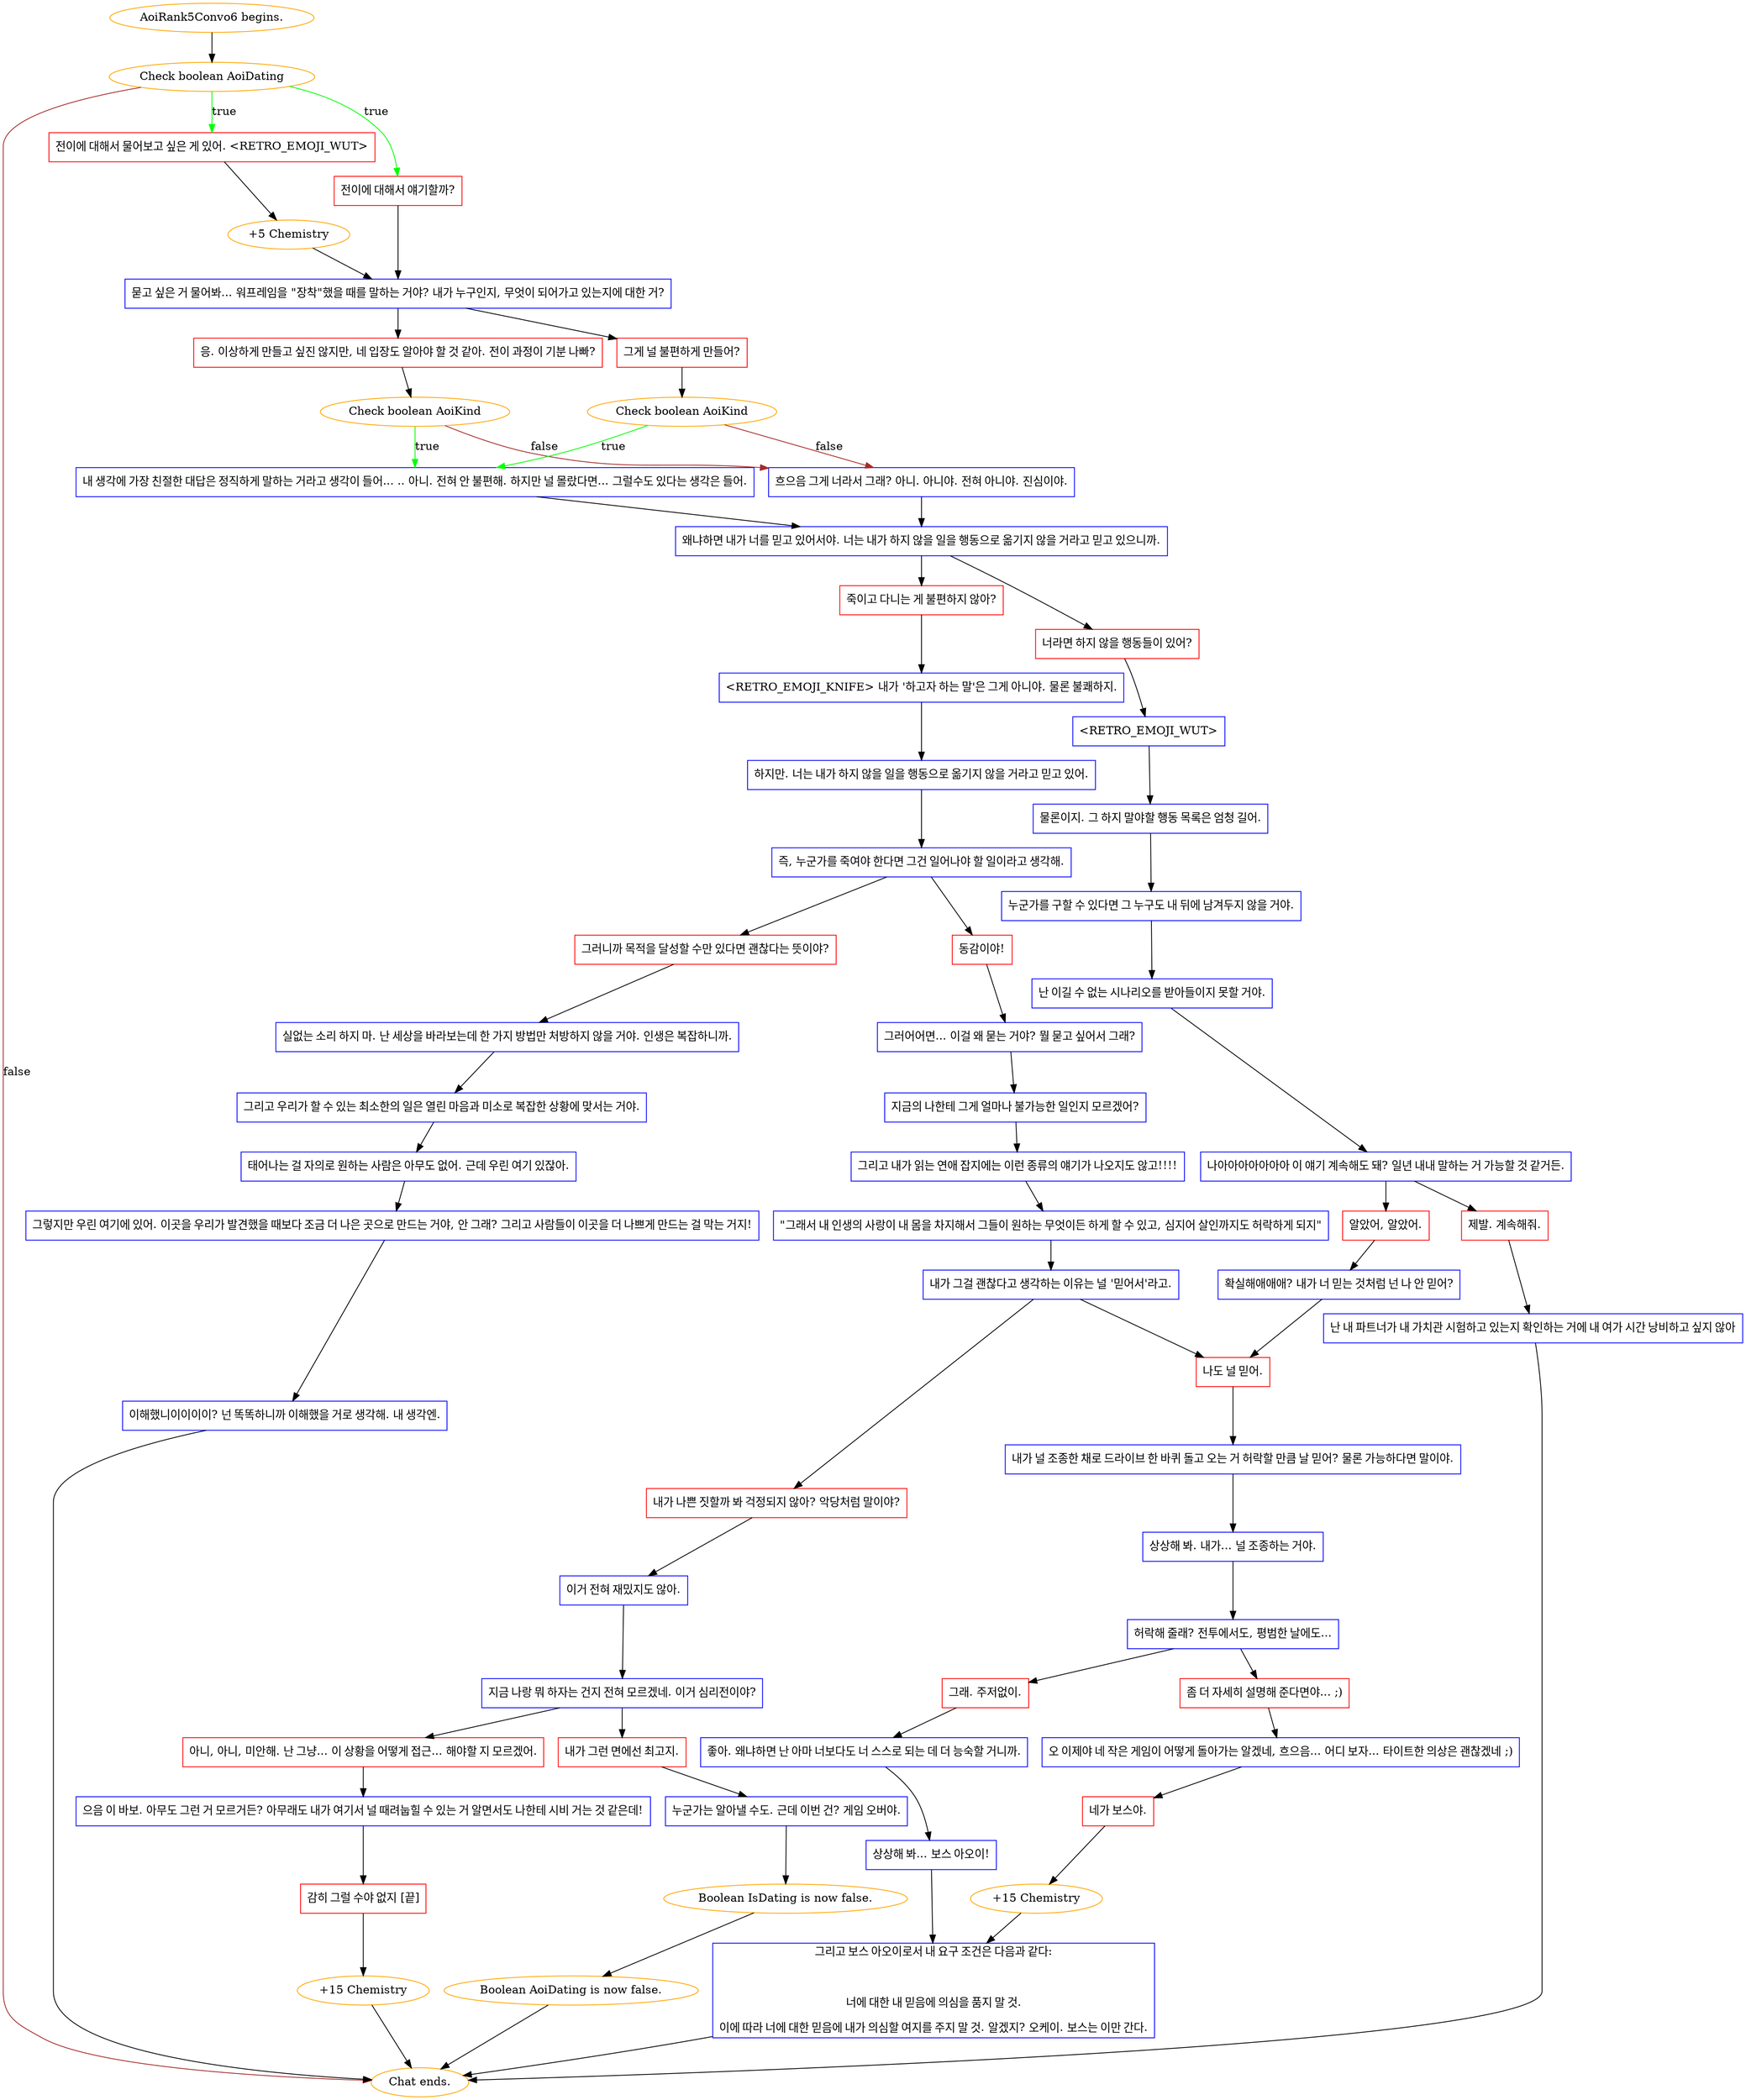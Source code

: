 digraph {
	"AoiRank5Convo6 begins." [color=orange];
		"AoiRank5Convo6 begins." -> j1576330456;
	j1576330456 [label="Check boolean AoiDating",color=orange];
		j1576330456 -> j349350859 [label=true,color=green];
		j1576330456 -> j1950276415 [label=true,color=green];
		j1576330456 -> "Chat ends." [label=false,color=brown];
	j349350859 [label="전이에 대해서 물어보고 싶은 게 있어. <RETRO_EMOJI_WUT>",shape=box,color=red];
		j349350859 -> j1793059884;
	j1950276415 [label="전이에 대해서 얘기할까?",shape=box,color=red];
		j1950276415 -> j2373331046;
	"Chat ends." [color=orange];
	j1793059884 [label="+5 Chemistry",color=orange];
		j1793059884 -> j2373331046;
	j2373331046 [label="묻고 싶은 거 물어봐... 워프레임을 \"장착\"했을 때를 말하는 거야? 내가 누구인지, 무엇이 되어가고 있는지에 대한 거?",shape=box,color=blue];
		j2373331046 -> j921850177;
		j2373331046 -> j2891795925;
	j921850177 [label="응. 이상하게 만들고 싶진 않지만, 네 입장도 알아야 할 것 같아. 전이 과정이 기분 나빠?",shape=box,color=red];
		j921850177 -> j171151490;
	j2891795925 [label="그게 널 불편하게 만들어?",shape=box,color=red];
		j2891795925 -> j876495451;
	j171151490 [label="Check boolean AoiKind",color=orange];
		j171151490 -> j698072438 [label=true,color=green];
		j171151490 -> j2679218860 [label=false,color=brown];
	j876495451 [label="Check boolean AoiKind",color=orange];
		j876495451 -> j698072438 [label=true,color=green];
		j876495451 -> j2679218860 [label=false,color=brown];
	j698072438 [label="내 생각에 가장 친절한 대답은 정직하게 말하는 거라고 생각이 들어... .. 아니. 전혀 안 불편해. 하지만 널 몰랐다면... 그럴수도 있다는 생각은 들어.",shape=box,color=blue];
		j698072438 -> j3752401797;
	j2679218860 [label="흐으음 그게 너라서 그래? 아니. 아니야. 전혀 아니야. 진심이야.",shape=box,color=blue];
		j2679218860 -> j3752401797;
	j3752401797 [label="왜냐하면 내가 너를 믿고 있어서야. 너는 내가 하지 않을 일을 행동으로 옮기지 않을 거라고 믿고 있으니까.",shape=box,color=blue];
		j3752401797 -> j401837424;
		j3752401797 -> j97019786;
	j401837424 [label="너라면 하지 않을 행동들이 있어?",shape=box,color=red];
		j401837424 -> j2532908197;
	j97019786 [label="죽이고 다니는 게 불편하지 않아?",shape=box,color=red];
		j97019786 -> j1615068493;
	j2532908197 [label="<RETRO_EMOJI_WUT>",shape=box,color=blue];
		j2532908197 -> j2919968945;
	j1615068493 [label="<RETRO_EMOJI_KNIFE> 내가 '하고자 하는 말'은 그게 아니야. 물론 불쾌하지.",shape=box,color=blue];
		j1615068493 -> j2268285930;
	j2919968945 [label="물론이지. 그 하지 말야할 행동 목록은 엄청 길어.",shape=box,color=blue];
		j2919968945 -> j543230159;
	j2268285930 [label="하지만. 너는 내가 하지 않을 일을 행동으로 옮기지 않을 거라고 믿고 있어.",shape=box,color=blue];
		j2268285930 -> j324458403;
	j543230159 [label="누군가를 구할 수 있다면 그 누구도 내 뒤에 남겨두지 않을 거야.",shape=box,color=blue];
		j543230159 -> j1575038594;
	j324458403 [label="즉, 누군가를 죽여야 한다면 그건 일어나야 할 일이라고 생각해.",shape=box,color=blue];
		j324458403 -> j256029973;
		j324458403 -> j4027196710;
	j1575038594 [label="난 이길 수 없는 시나리오를 받아들이지 못할 거야.",shape=box,color=blue];
		j1575038594 -> j1738232725;
	j256029973 [label="그러니까 목적을 달성할 수만 있다면 괜찮다는 뜻이야?",shape=box,color=red];
		j256029973 -> j3630904919;
	j4027196710 [label="동감이야!",shape=box,color=red];
		j4027196710 -> j1333143299;
	j1738232725 [label="나아아아아아아아 이 얘기 계속해도 돼? 일년 내내 말하는 거 가능할 것 같거든.",shape=box,color=blue];
		j1738232725 -> j3732952306;
		j1738232725 -> j1675280109;
	j3630904919 [label="실없는 소리 하지 마. 난 세상을 바라보는데 한 가지 방법만 처방하지 않을 거야. 인생은 복잡하니까.",shape=box,color=blue];
		j3630904919 -> j3195332263;
	j1333143299 [label="그러어어면... 이걸 왜 묻는 거야? 뭘 묻고 싶어서 그래?",shape=box,color=blue];
		j1333143299 -> j3170630003;
	j3732952306 [label="제발. 계속해줘.",shape=box,color=red];
		j3732952306 -> j1437957349;
	j1675280109 [label="알았어, 알았어.",shape=box,color=red];
		j1675280109 -> j1096473827;
	j3195332263 [label="그리고 우리가 할 수 있는 최소한의 일은 열린 마음과 미소로 복잡한 상황에 맞서는 거야.",shape=box,color=blue];
		j3195332263 -> j3708874406;
	j3170630003 [label="지금의 나한테 그게 얼마나 불가능한 일인지 모르겠어?",shape=box,color=blue];
		j3170630003 -> j2214895304;
	j1437957349 [label="난 내 파트너가 내 가치관 시험하고 있는지 확인하는 거에 내 여가 시간 낭비하고 싶지 않아",shape=box,color=blue];
		j1437957349 -> "Chat ends.";
	j1096473827 [label="확실해애애애? 내가 너 믿는 것처럼 넌 나 안 믿어?",shape=box,color=blue];
		j1096473827 -> j95708302;
	j3708874406 [label="태어나는 걸 자의로 원하는 사람은 아무도 없어. 근데 우린 여기 있잖아.",shape=box,color=blue];
		j3708874406 -> j2916479127;
	j2214895304 [label="그리고 내가 읽는 연애 잡지에는 이런 종류의 얘기가 나오지도 않고!!!!",shape=box,color=blue];
		j2214895304 -> j1569513174;
	j95708302 [label="나도 널 믿어.",shape=box,color=red];
		j95708302 -> j1669247241;
	j2916479127 [label="그렇지만 우린 여기에 있어. 이곳을 우리가 발견했을 때보다 조금 더 나은 곳으로 만드는 거야, 안 그래? 그리고 사람들이 이곳을 더 나쁘게 만드는 걸 막는 거지!",shape=box,color=blue];
		j2916479127 -> j1239017252;
	j1569513174 [label="\"그래서 내 인생의 사랑이 내 몸을 차지해서 그들이 원하는 무엇이든 하게 할 수 있고, 심지어 살인까지도 허락하게 되지\"",shape=box,color=blue];
		j1569513174 -> j4114172113;
	j1669247241 [label="내가 널 조종한 채로 드라이브 한 바퀴 돌고 오는 거 허락할 만큼 날 믿어? 물론 가능하다면 말이야.",shape=box,color=blue];
		j1669247241 -> j876242078;
	j1239017252 [label="이해했니이이이이? 넌 똑똑하니까 이해했을 거로 생각해. 내 생각엔.",shape=box,color=blue];
		j1239017252 -> "Chat ends.";
	j4114172113 [label="내가 그걸 괜찮다고 생각하는 이유는 널 '믿어서'라고.",shape=box,color=blue];
		j4114172113 -> j95708302;
		j4114172113 -> j397805344;
	j876242078 [label="상상해 봐. 내가... 널 조종하는 거야.",shape=box,color=blue];
		j876242078 -> j141320268;
	j397805344 [label="내가 나쁜 짓할까 봐 걱정되지 않아? 악당처럼 말이야?",shape=box,color=red];
		j397805344 -> j4047607979;
	j141320268 [label="허락해 줄래? 전투에서도, 평범한 날에도...",shape=box,color=blue];
		j141320268 -> j249889825;
		j141320268 -> j1751570622;
	j4047607979 [label="이거 전혀 재밌지도 않아.",shape=box,color=blue];
		j4047607979 -> j3463455528;
	j249889825 [label="좀 더 자세히 설명해 준다면야... ;)",shape=box,color=red];
		j249889825 -> j2357980118;
	j1751570622 [label="그래. 주저없이.",shape=box,color=red];
		j1751570622 -> j3207314314;
	j3463455528 [label="지금 나랑 뭐 하자는 건지 전혀 모르겠네. 이거 심리전이야?",shape=box,color=blue];
		j3463455528 -> j615668718;
		j3463455528 -> j1579554714;
	j2357980118 [label="오 이제야 네 작은 게임이 어떻게 돌아가는 알겠네, 흐으음... 어디 보자... 타이트한 의상은 괜찮겠네 ;)",shape=box,color=blue];
		j2357980118 -> j3891370556;
	j3207314314 [label="좋아. 왜냐하면 난 아마 너보다도 너 스스로 되는 데 더 능숙할 거니까.",shape=box,color=blue];
		j3207314314 -> j99148724;
	j615668718 [label="내가 그런 면에선 최고지.",shape=box,color=red];
		j615668718 -> j2477733746;
	j1579554714 [label="아니, 아니, 미안해. 난 그냥... 이 상황을 어떻게 접근... 해야할 지 모르겠어.",shape=box,color=red];
		j1579554714 -> j3418035385;
	j3891370556 [label="네가 보스야.",shape=box,color=red];
		j3891370556 -> j2421969968;
	j99148724 [label="상상해 봐... 보스 아오이!",shape=box,color=blue];
		j99148724 -> j607502286;
	j2477733746 [label="누군가는 알아낼 수도. 근데 이번 건? 게임 오버야.",shape=box,color=blue];
		j2477733746 -> j2209722290;
	j3418035385 [label="으음 이 바보. 아무도 그런 거 모르거든? 아무래도 내가 여기서 널 때려눕힐 수 있는 거 알면서도 나한테 시비 거는 것 같은데!",shape=box,color=blue];
		j3418035385 -> j79855981;
	j2421969968 [label="+15 Chemistry",color=orange];
		j2421969968 -> j607502286;
	j607502286 [label="그리고 보스 아오이로서 내 요구 조건은 다음과 같다:

너에 대한 내 믿음에 의심을 품지 말 것.
이에 따라 너에 대한 믿음에 내가 의심할 여지를 주지 말 것. 알겠지? 오케이. 보스는 이만 간다.",shape=box,color=blue];
		j607502286 -> "Chat ends.";
	j2209722290 [label="Boolean IsDating is now false.",color=orange];
		j2209722290 -> j1296492913;
	j79855981 [label="감히 그럴 수야 없지 [끝]",shape=box,color=red];
		j79855981 -> j374273682;
	j1296492913 [label="Boolean AoiDating is now false.",color=orange];
		j1296492913 -> "Chat ends.";
	j374273682 [label="+15 Chemistry",color=orange];
		j374273682 -> "Chat ends.";
}